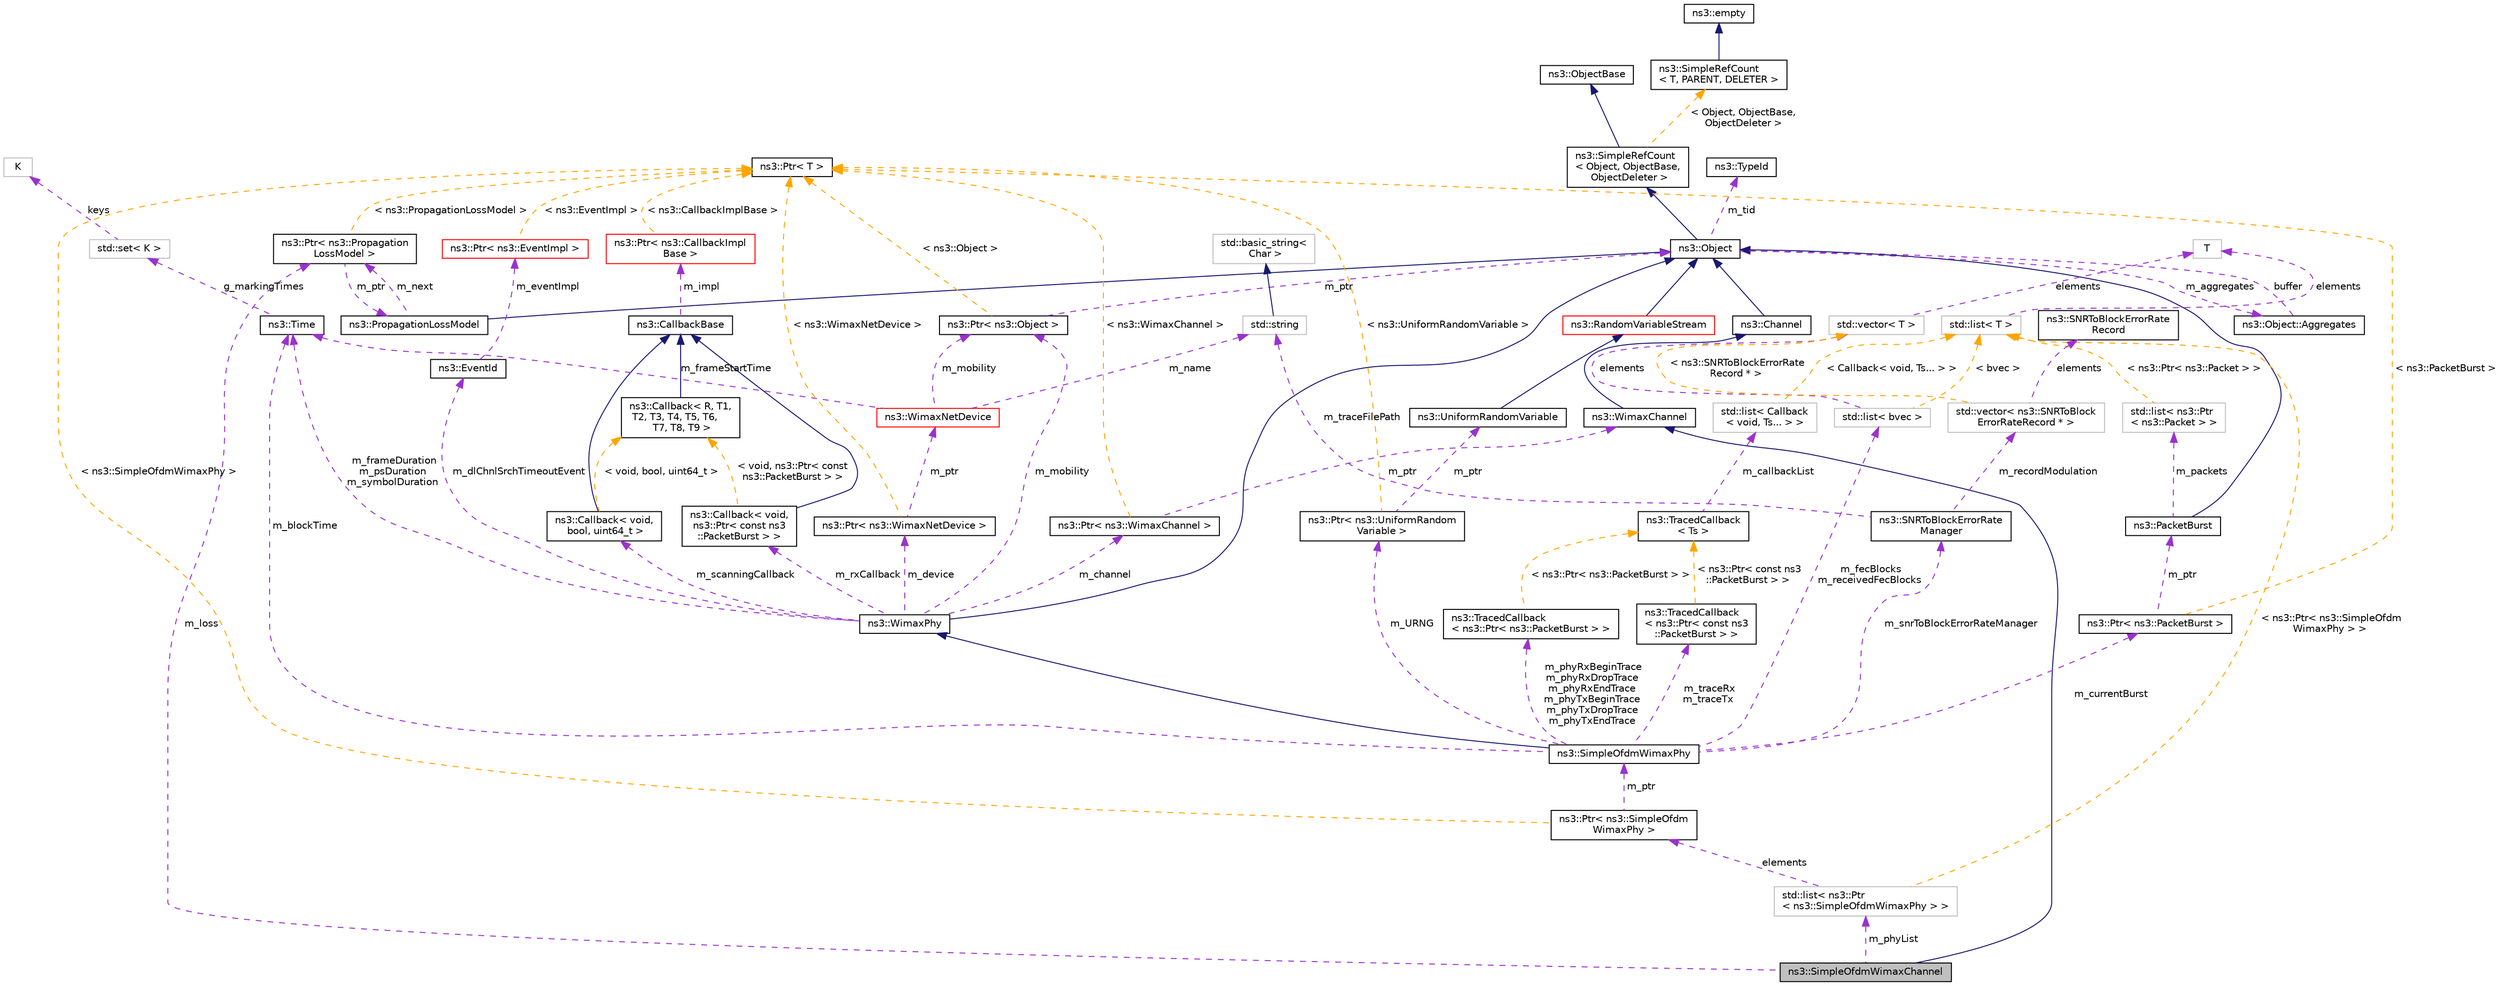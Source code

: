 digraph "ns3::SimpleOfdmWimaxChannel"
{
 // LATEX_PDF_SIZE
  edge [fontname="Helvetica",fontsize="10",labelfontname="Helvetica",labelfontsize="10"];
  node [fontname="Helvetica",fontsize="10",shape=record];
  Node1 [label="ns3::SimpleOfdmWimaxChannel",height=0.2,width=0.4,color="black", fillcolor="grey75", style="filled", fontcolor="black",tooltip="SimpleOfdmWimaxChannel class."];
  Node2 -> Node1 [dir="back",color="midnightblue",fontsize="10",style="solid",fontname="Helvetica"];
  Node2 [label="ns3::WimaxChannel",height=0.2,width=0.4,color="black", fillcolor="white", style="filled",URL="$classns3_1_1_wimax_channel.html",tooltip="The channel object to attach Wimax NetDevices."];
  Node3 -> Node2 [dir="back",color="midnightblue",fontsize="10",style="solid",fontname="Helvetica"];
  Node3 [label="ns3::Channel",height=0.2,width=0.4,color="black", fillcolor="white", style="filled",URL="$classns3_1_1_channel.html",tooltip="Abstract Channel Base Class."];
  Node4 -> Node3 [dir="back",color="midnightblue",fontsize="10",style="solid",fontname="Helvetica"];
  Node4 [label="ns3::Object",height=0.2,width=0.4,color="black", fillcolor="white", style="filled",URL="$classns3_1_1_object.html",tooltip="A base class which provides memory management and object aggregation."];
  Node5 -> Node4 [dir="back",color="midnightblue",fontsize="10",style="solid",fontname="Helvetica"];
  Node5 [label="ns3::SimpleRefCount\l\< Object, ObjectBase,\l ObjectDeleter \>",height=0.2,width=0.4,color="black", fillcolor="white", style="filled",URL="$classns3_1_1_simple_ref_count.html",tooltip=" "];
  Node6 -> Node5 [dir="back",color="midnightblue",fontsize="10",style="solid",fontname="Helvetica"];
  Node6 [label="ns3::ObjectBase",height=0.2,width=0.4,color="black", fillcolor="white", style="filled",URL="$classns3_1_1_object_base.html",tooltip="Anchor the ns-3 type and attribute system."];
  Node7 -> Node5 [dir="back",color="orange",fontsize="10",style="dashed",label=" \< Object, ObjectBase,\l ObjectDeleter \>" ,fontname="Helvetica"];
  Node7 [label="ns3::SimpleRefCount\l\< T, PARENT, DELETER \>",height=0.2,width=0.4,color="black", fillcolor="white", style="filled",URL="$classns3_1_1_simple_ref_count.html",tooltip="A template-based reference counting class."];
  Node8 -> Node7 [dir="back",color="midnightblue",fontsize="10",style="solid",fontname="Helvetica"];
  Node8 [label="ns3::empty",height=0.2,width=0.4,color="black", fillcolor="white", style="filled",URL="$classns3_1_1empty.html",tooltip="make Callback use a separate empty type"];
  Node9 -> Node4 [dir="back",color="darkorchid3",fontsize="10",style="dashed",label=" m_tid" ,fontname="Helvetica"];
  Node9 [label="ns3::TypeId",height=0.2,width=0.4,color="black", fillcolor="white", style="filled",URL="$classns3_1_1_type_id.html",tooltip="a unique identifier for an interface."];
  Node10 -> Node4 [dir="back",color="darkorchid3",fontsize="10",style="dashed",label=" m_aggregates" ,fontname="Helvetica"];
  Node10 [label="ns3::Object::Aggregates",height=0.2,width=0.4,color="black", fillcolor="white", style="filled",URL="$structns3_1_1_object_1_1_aggregates.html",tooltip="The list of Objects aggregated to this one."];
  Node4 -> Node10 [dir="back",color="darkorchid3",fontsize="10",style="dashed",label=" buffer" ,fontname="Helvetica"];
  Node11 -> Node1 [dir="back",color="darkorchid3",fontsize="10",style="dashed",label=" m_loss" ,fontname="Helvetica"];
  Node11 [label="ns3::Ptr\< ns3::Propagation\lLossModel \>",height=0.2,width=0.4,color="black", fillcolor="white", style="filled",URL="$classns3_1_1_ptr.html",tooltip=" "];
  Node12 -> Node11 [dir="back",color="darkorchid3",fontsize="10",style="dashed",label=" m_ptr" ,fontname="Helvetica"];
  Node12 [label="ns3::PropagationLossModel",height=0.2,width=0.4,color="black", fillcolor="white", style="filled",URL="$classns3_1_1_propagation_loss_model.html",tooltip="Models the propagation loss through a transmission medium."];
  Node4 -> Node12 [dir="back",color="midnightblue",fontsize="10",style="solid",fontname="Helvetica"];
  Node11 -> Node12 [dir="back",color="darkorchid3",fontsize="10",style="dashed",label=" m_next" ,fontname="Helvetica"];
  Node13 -> Node11 [dir="back",color="orange",fontsize="10",style="dashed",label=" \< ns3::PropagationLossModel \>" ,fontname="Helvetica"];
  Node13 [label="ns3::Ptr\< T \>",height=0.2,width=0.4,color="black", fillcolor="white", style="filled",URL="$classns3_1_1_ptr.html",tooltip="Smart pointer class similar to boost::intrusive_ptr."];
  Node14 -> Node1 [dir="back",color="darkorchid3",fontsize="10",style="dashed",label=" m_phyList" ,fontname="Helvetica"];
  Node14 [label="std::list\< ns3::Ptr\l\< ns3::SimpleOfdmWimaxPhy \> \>",height=0.2,width=0.4,color="grey75", fillcolor="white", style="filled",tooltip=" "];
  Node15 -> Node14 [dir="back",color="darkorchid3",fontsize="10",style="dashed",label=" elements" ,fontname="Helvetica"];
  Node15 [label="ns3::Ptr\< ns3::SimpleOfdm\lWimaxPhy \>",height=0.2,width=0.4,color="black", fillcolor="white", style="filled",URL="$classns3_1_1_ptr.html",tooltip=" "];
  Node16 -> Node15 [dir="back",color="darkorchid3",fontsize="10",style="dashed",label=" m_ptr" ,fontname="Helvetica"];
  Node16 [label="ns3::SimpleOfdmWimaxPhy",height=0.2,width=0.4,color="black", fillcolor="white", style="filled",URL="$classns3_1_1_simple_ofdm_wimax_phy.html",tooltip="SimpleOfdmWimaxPhy class."];
  Node17 -> Node16 [dir="back",color="midnightblue",fontsize="10",style="solid",fontname="Helvetica"];
  Node17 [label="ns3::WimaxPhy",height=0.2,width=0.4,color="black", fillcolor="white", style="filled",URL="$classns3_1_1_wimax_phy.html",tooltip=" "];
  Node4 -> Node17 [dir="back",color="midnightblue",fontsize="10",style="solid",fontname="Helvetica"];
  Node18 -> Node17 [dir="back",color="darkorchid3",fontsize="10",style="dashed",label=" m_channel" ,fontname="Helvetica"];
  Node18 [label="ns3::Ptr\< ns3::WimaxChannel \>",height=0.2,width=0.4,color="black", fillcolor="white", style="filled",URL="$classns3_1_1_ptr.html",tooltip=" "];
  Node2 -> Node18 [dir="back",color="darkorchid3",fontsize="10",style="dashed",label=" m_ptr" ,fontname="Helvetica"];
  Node13 -> Node18 [dir="back",color="orange",fontsize="10",style="dashed",label=" \< ns3::WimaxChannel \>" ,fontname="Helvetica"];
  Node19 -> Node17 [dir="back",color="darkorchid3",fontsize="10",style="dashed",label=" m_rxCallback" ,fontname="Helvetica"];
  Node19 [label="ns3::Callback\< void,\l ns3::Ptr\< const ns3\l::PacketBurst \> \>",height=0.2,width=0.4,color="black", fillcolor="white", style="filled",URL="$classns3_1_1_callback.html",tooltip=" "];
  Node20 -> Node19 [dir="back",color="midnightblue",fontsize="10",style="solid",fontname="Helvetica"];
  Node20 [label="ns3::CallbackBase",height=0.2,width=0.4,color="black", fillcolor="white", style="filled",URL="$classns3_1_1_callback_base.html",tooltip="Base class for Callback class."];
  Node21 -> Node20 [dir="back",color="darkorchid3",fontsize="10",style="dashed",label=" m_impl" ,fontname="Helvetica"];
  Node21 [label="ns3::Ptr\< ns3::CallbackImpl\lBase \>",height=0.2,width=0.4,color="red", fillcolor="white", style="filled",URL="$classns3_1_1_ptr.html",tooltip=" "];
  Node13 -> Node21 [dir="back",color="orange",fontsize="10",style="dashed",label=" \< ns3::CallbackImplBase \>" ,fontname="Helvetica"];
  Node24 -> Node19 [dir="back",color="orange",fontsize="10",style="dashed",label=" \< void, ns3::Ptr\< const\l ns3::PacketBurst \> \>" ,fontname="Helvetica"];
  Node24 [label="ns3::Callback\< R, T1,\l T2, T3, T4, T5, T6,\l T7, T8, T9 \>",height=0.2,width=0.4,color="black", fillcolor="white", style="filled",URL="$classns3_1_1_callback.html",tooltip="Callback template class."];
  Node20 -> Node24 [dir="back",color="midnightblue",fontsize="10",style="solid",fontname="Helvetica"];
  Node25 -> Node17 [dir="back",color="darkorchid3",fontsize="10",style="dashed",label=" m_dlChnlSrchTimeoutEvent" ,fontname="Helvetica"];
  Node25 [label="ns3::EventId",height=0.2,width=0.4,color="black", fillcolor="white", style="filled",URL="$classns3_1_1_event_id.html",tooltip="An identifier for simulation events."];
  Node26 -> Node25 [dir="back",color="darkorchid3",fontsize="10",style="dashed",label=" m_eventImpl" ,fontname="Helvetica"];
  Node26 [label="ns3::Ptr\< ns3::EventImpl \>",height=0.2,width=0.4,color="red", fillcolor="white", style="filled",URL="$classns3_1_1_ptr.html",tooltip=" "];
  Node13 -> Node26 [dir="back",color="orange",fontsize="10",style="dashed",label=" \< ns3::EventImpl \>" ,fontname="Helvetica"];
  Node29 -> Node17 [dir="back",color="darkorchid3",fontsize="10",style="dashed",label=" m_frameDuration\nm_psDuration\nm_symbolDuration" ,fontname="Helvetica"];
  Node29 [label="ns3::Time",height=0.2,width=0.4,color="black", fillcolor="white", style="filled",URL="$classns3_1_1_time.html",tooltip="Simulation virtual time values and global simulation resolution."];
  Node30 -> Node29 [dir="back",color="darkorchid3",fontsize="10",style="dashed",label=" g_markingTimes" ,fontname="Helvetica"];
  Node30 [label="std::set\< K \>",height=0.2,width=0.4,color="grey75", fillcolor="white", style="filled",tooltip=" "];
  Node31 -> Node30 [dir="back",color="darkorchid3",fontsize="10",style="dashed",label=" keys" ,fontname="Helvetica"];
  Node31 [label="K",height=0.2,width=0.4,color="grey75", fillcolor="white", style="filled",tooltip=" "];
  Node32 -> Node17 [dir="back",color="darkorchid3",fontsize="10",style="dashed",label=" m_scanningCallback" ,fontname="Helvetica"];
  Node32 [label="ns3::Callback\< void,\l bool, uint64_t \>",height=0.2,width=0.4,color="black", fillcolor="white", style="filled",URL="$classns3_1_1_callback.html",tooltip=" "];
  Node20 -> Node32 [dir="back",color="midnightblue",fontsize="10",style="solid",fontname="Helvetica"];
  Node24 -> Node32 [dir="back",color="orange",fontsize="10",style="dashed",label=" \< void, bool, uint64_t \>" ,fontname="Helvetica"];
  Node33 -> Node17 [dir="back",color="darkorchid3",fontsize="10",style="dashed",label=" m_device" ,fontname="Helvetica"];
  Node33 [label="ns3::Ptr\< ns3::WimaxNetDevice \>",height=0.2,width=0.4,color="black", fillcolor="white", style="filled",URL="$classns3_1_1_ptr.html",tooltip=" "];
  Node34 -> Node33 [dir="back",color="darkorchid3",fontsize="10",style="dashed",label=" m_ptr" ,fontname="Helvetica"];
  Node34 [label="ns3::WimaxNetDevice",height=0.2,width=0.4,color="red", fillcolor="white", style="filled",URL="$classns3_1_1_wimax_net_device.html",tooltip="Hold together all WiMAX-related objects in a NetDevice."];
  Node29 -> Node34 [dir="back",color="darkorchid3",fontsize="10",style="dashed",label=" m_frameStartTime" ,fontname="Helvetica"];
  Node41 -> Node34 [dir="back",color="darkorchid3",fontsize="10",style="dashed",label=" m_name" ,fontname="Helvetica"];
  Node41 [label="std::string",height=0.2,width=0.4,color="grey75", fillcolor="white", style="filled",tooltip=" "];
  Node42 -> Node41 [dir="back",color="midnightblue",fontsize="10",style="solid",fontname="Helvetica"];
  Node42 [label="std::basic_string\<\l Char \>",height=0.2,width=0.4,color="grey75", fillcolor="white", style="filled",tooltip=" "];
  Node125 -> Node34 [dir="back",color="darkorchid3",fontsize="10",style="dashed",label=" m_mobility" ,fontname="Helvetica"];
  Node125 [label="ns3::Ptr\< ns3::Object \>",height=0.2,width=0.4,color="black", fillcolor="white", style="filled",URL="$classns3_1_1_ptr.html",tooltip=" "];
  Node4 -> Node125 [dir="back",color="darkorchid3",fontsize="10",style="dashed",label=" m_ptr" ,fontname="Helvetica"];
  Node13 -> Node125 [dir="back",color="orange",fontsize="10",style="dashed",label=" \< ns3::Object \>" ,fontname="Helvetica"];
  Node13 -> Node33 [dir="back",color="orange",fontsize="10",style="dashed",label=" \< ns3::WimaxNetDevice \>" ,fontname="Helvetica"];
  Node125 -> Node17 [dir="back",color="darkorchid3",fontsize="10",style="dashed",label=" m_mobility" ,fontname="Helvetica"];
  Node130 -> Node16 [dir="back",color="darkorchid3",fontsize="10",style="dashed",label=" m_phyRxBeginTrace\nm_phyRxDropTrace\nm_phyRxEndTrace\nm_phyTxBeginTrace\nm_phyTxDropTrace\nm_phyTxEndTrace" ,fontname="Helvetica"];
  Node130 [label="ns3::TracedCallback\l\< ns3::Ptr\< ns3::PacketBurst \> \>",height=0.2,width=0.4,color="black", fillcolor="white", style="filled",URL="$classns3_1_1_traced_callback.html",tooltip=" "];
  Node60 -> Node130 [dir="back",color="orange",fontsize="10",style="dashed",label=" \< ns3::Ptr\< ns3::PacketBurst \> \>" ,fontname="Helvetica"];
  Node60 [label="ns3::TracedCallback\l\< Ts \>",height=0.2,width=0.4,color="black", fillcolor="white", style="filled",URL="$classns3_1_1_traced_callback.html",tooltip="Forward calls to a chain of Callback."];
  Node61 -> Node60 [dir="back",color="darkorchid3",fontsize="10",style="dashed",label=" m_callbackList" ,fontname="Helvetica"];
  Node61 [label="std::list\< Callback\l\< void, Ts... \> \>",height=0.2,width=0.4,color="grey75", fillcolor="white", style="filled",tooltip=" "];
  Node56 -> Node61 [dir="back",color="orange",fontsize="10",style="dashed",label=" \< Callback\< void, Ts... \> \>" ,fontname="Helvetica"];
  Node56 [label="std::list\< T \>",height=0.2,width=0.4,color="grey75", fillcolor="white", style="filled",tooltip=" "];
  Node48 -> Node56 [dir="back",color="darkorchid3",fontsize="10",style="dashed",label=" elements" ,fontname="Helvetica"];
  Node48 [label="T",height=0.2,width=0.4,color="grey75", fillcolor="white", style="filled",tooltip=" "];
  Node131 -> Node16 [dir="back",color="darkorchid3",fontsize="10",style="dashed",label=" m_fecBlocks\nm_receivedFecBlocks" ,fontname="Helvetica"];
  Node131 [label="std::list\< bvec \>",height=0.2,width=0.4,color="grey75", fillcolor="white", style="filled",tooltip=" "];
  Node47 -> Node131 [dir="back",color="darkorchid3",fontsize="10",style="dashed",label=" elements" ,fontname="Helvetica"];
  Node47 [label="std::vector\< T \>",height=0.2,width=0.4,color="grey75", fillcolor="white", style="filled",tooltip=" "];
  Node48 -> Node47 [dir="back",color="darkorchid3",fontsize="10",style="dashed",label=" elements" ,fontname="Helvetica"];
  Node56 -> Node131 [dir="back",color="orange",fontsize="10",style="dashed",label=" \< bvec \>" ,fontname="Helvetica"];
  Node29 -> Node16 [dir="back",color="darkorchid3",fontsize="10",style="dashed",label=" m_blockTime" ,fontname="Helvetica"];
  Node132 -> Node16 [dir="back",color="darkorchid3",fontsize="10",style="dashed",label=" m_URNG" ,fontname="Helvetica"];
  Node132 [label="ns3::Ptr\< ns3::UniformRandom\lVariable \>",height=0.2,width=0.4,color="black", fillcolor="white", style="filled",URL="$classns3_1_1_ptr.html",tooltip=" "];
  Node133 -> Node132 [dir="back",color="darkorchid3",fontsize="10",style="dashed",label=" m_ptr" ,fontname="Helvetica"];
  Node133 [label="ns3::UniformRandomVariable",height=0.2,width=0.4,color="black", fillcolor="white", style="filled",URL="$classns3_1_1_uniform_random_variable.html",tooltip="The uniform distribution Random Number Generator (RNG)."];
  Node134 -> Node133 [dir="back",color="midnightblue",fontsize="10",style="solid",fontname="Helvetica"];
  Node134 [label="ns3::RandomVariableStream",height=0.2,width=0.4,color="red", fillcolor="white", style="filled",URL="$classns3_1_1_random_variable_stream.html",tooltip="The basic uniform Random Number Generator (RNG)."];
  Node4 -> Node134 [dir="back",color="midnightblue",fontsize="10",style="solid",fontname="Helvetica"];
  Node13 -> Node132 [dir="back",color="orange",fontsize="10",style="dashed",label=" \< ns3::UniformRandomVariable \>" ,fontname="Helvetica"];
  Node136 -> Node16 [dir="back",color="darkorchid3",fontsize="10",style="dashed",label=" m_snrToBlockErrorRateManager" ,fontname="Helvetica"];
  Node136 [label="ns3::SNRToBlockErrorRate\lManager",height=0.2,width=0.4,color="black", fillcolor="white", style="filled",URL="$classns3_1_1_s_n_r_to_block_error_rate_manager.html",tooltip="This class handles the SNR to BlcER traces."];
  Node137 -> Node136 [dir="back",color="darkorchid3",fontsize="10",style="dashed",label=" m_recordModulation" ,fontname="Helvetica"];
  Node137 [label="std::vector\< ns3::SNRToBlock\lErrorRateRecord * \>",height=0.2,width=0.4,color="grey75", fillcolor="white", style="filled",tooltip=" "];
  Node138 -> Node137 [dir="back",color="darkorchid3",fontsize="10",style="dashed",label=" elements" ,fontname="Helvetica"];
  Node138 [label="ns3::SNRToBlockErrorRate\lRecord",height=0.2,width=0.4,color="black", fillcolor="white", style="filled",URL="$classns3_1_1_s_n_r_to_block_error_rate_record.html",tooltip="This class represents a record (handled by SnrToBlockErrorRate manager) that keeps a mapping between ..."];
  Node47 -> Node137 [dir="back",color="orange",fontsize="10",style="dashed",label=" \< ns3::SNRToBlockErrorRate\lRecord * \>" ,fontname="Helvetica"];
  Node41 -> Node136 [dir="back",color="darkorchid3",fontsize="10",style="dashed",label=" m_traceFilePath" ,fontname="Helvetica"];
  Node139 -> Node16 [dir="back",color="darkorchid3",fontsize="10",style="dashed",label=" m_currentBurst" ,fontname="Helvetica"];
  Node139 [label="ns3::Ptr\< ns3::PacketBurst \>",height=0.2,width=0.4,color="black", fillcolor="white", style="filled",URL="$classns3_1_1_ptr.html",tooltip=" "];
  Node140 -> Node139 [dir="back",color="darkorchid3",fontsize="10",style="dashed",label=" m_ptr" ,fontname="Helvetica"];
  Node140 [label="ns3::PacketBurst",height=0.2,width=0.4,color="black", fillcolor="white", style="filled",URL="$classns3_1_1_packet_burst.html",tooltip="this class implement a burst as a list of packets"];
  Node4 -> Node140 [dir="back",color="midnightblue",fontsize="10",style="solid",fontname="Helvetica"];
  Node141 -> Node140 [dir="back",color="darkorchid3",fontsize="10",style="dashed",label=" m_packets" ,fontname="Helvetica"];
  Node141 [label="std::list\< ns3::Ptr\l\< ns3::Packet \> \>",height=0.2,width=0.4,color="grey75", fillcolor="white", style="filled",tooltip=" "];
  Node56 -> Node141 [dir="back",color="orange",fontsize="10",style="dashed",label=" \< ns3::Ptr\< ns3::Packet \> \>" ,fontname="Helvetica"];
  Node13 -> Node139 [dir="back",color="orange",fontsize="10",style="dashed",label=" \< ns3::PacketBurst \>" ,fontname="Helvetica"];
  Node142 -> Node16 [dir="back",color="darkorchid3",fontsize="10",style="dashed",label=" m_traceRx\nm_traceTx" ,fontname="Helvetica"];
  Node142 [label="ns3::TracedCallback\l\< ns3::Ptr\< const ns3\l::PacketBurst \> \>",height=0.2,width=0.4,color="black", fillcolor="white", style="filled",URL="$classns3_1_1_traced_callback.html",tooltip=" "];
  Node60 -> Node142 [dir="back",color="orange",fontsize="10",style="dashed",label=" \< ns3::Ptr\< const ns3\l::PacketBurst \> \>" ,fontname="Helvetica"];
  Node13 -> Node15 [dir="back",color="orange",fontsize="10",style="dashed",label=" \< ns3::SimpleOfdmWimaxPhy \>" ,fontname="Helvetica"];
  Node56 -> Node14 [dir="back",color="orange",fontsize="10",style="dashed",label=" \< ns3::Ptr\< ns3::SimpleOfdm\lWimaxPhy \> \>" ,fontname="Helvetica"];
}
